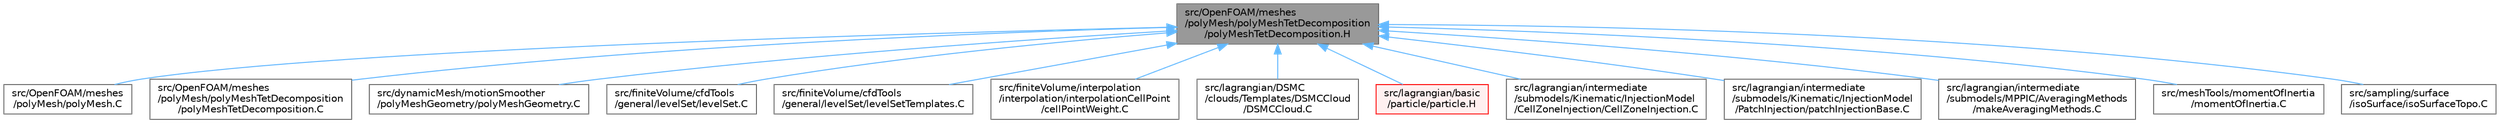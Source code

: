 digraph "src/OpenFOAM/meshes/polyMesh/polyMeshTetDecomposition/polyMeshTetDecomposition.H"
{
 // LATEX_PDF_SIZE
  bgcolor="transparent";
  edge [fontname=Helvetica,fontsize=10,labelfontname=Helvetica,labelfontsize=10];
  node [fontname=Helvetica,fontsize=10,shape=box,height=0.2,width=0.4];
  Node1 [id="Node000001",label="src/OpenFOAM/meshes\l/polyMesh/polyMeshTetDecomposition\l/polyMeshTetDecomposition.H",height=0.2,width=0.4,color="gray40", fillcolor="grey60", style="filled", fontcolor="black",tooltip=" "];
  Node1 -> Node2 [id="edge1_Node000001_Node000002",dir="back",color="steelblue1",style="solid",tooltip=" "];
  Node2 [id="Node000002",label="src/OpenFOAM/meshes\l/polyMesh/polyMesh.C",height=0.2,width=0.4,color="grey40", fillcolor="white", style="filled",URL="$polyMesh_8C.html",tooltip=" "];
  Node1 -> Node3 [id="edge2_Node000001_Node000003",dir="back",color="steelblue1",style="solid",tooltip=" "];
  Node3 [id="Node000003",label="src/OpenFOAM/meshes\l/polyMesh/polyMeshTetDecomposition\l/polyMeshTetDecomposition.C",height=0.2,width=0.4,color="grey40", fillcolor="white", style="filled",URL="$polyMeshTetDecomposition_8C.html",tooltip=" "];
  Node1 -> Node4 [id="edge3_Node000001_Node000004",dir="back",color="steelblue1",style="solid",tooltip=" "];
  Node4 [id="Node000004",label="src/dynamicMesh/motionSmoother\l/polyMeshGeometry/polyMeshGeometry.C",height=0.2,width=0.4,color="grey40", fillcolor="white", style="filled",URL="$polyMeshGeometry_8C.html",tooltip=" "];
  Node1 -> Node5 [id="edge4_Node000001_Node000005",dir="back",color="steelblue1",style="solid",tooltip=" "];
  Node5 [id="Node000005",label="src/finiteVolume/cfdTools\l/general/levelSet/levelSet.C",height=0.2,width=0.4,color="grey40", fillcolor="white", style="filled",URL="$levelSet_8C.html",tooltip=" "];
  Node1 -> Node6 [id="edge5_Node000001_Node000006",dir="back",color="steelblue1",style="solid",tooltip=" "];
  Node6 [id="Node000006",label="src/finiteVolume/cfdTools\l/general/levelSet/levelSetTemplates.C",height=0.2,width=0.4,color="grey40", fillcolor="white", style="filled",URL="$levelSetTemplates_8C.html",tooltip=" "];
  Node1 -> Node7 [id="edge6_Node000001_Node000007",dir="back",color="steelblue1",style="solid",tooltip=" "];
  Node7 [id="Node000007",label="src/finiteVolume/interpolation\l/interpolation/interpolationCellPoint\l/cellPointWeight.C",height=0.2,width=0.4,color="grey40", fillcolor="white", style="filled",URL="$cellPointWeight_8C.html",tooltip=" "];
  Node1 -> Node8 [id="edge7_Node000001_Node000008",dir="back",color="steelblue1",style="solid",tooltip=" "];
  Node8 [id="Node000008",label="src/lagrangian/DSMC\l/clouds/Templates/DSMCCloud\l/DSMCCloud.C",height=0.2,width=0.4,color="grey40", fillcolor="white", style="filled",URL="$DSMCCloud_8C.html",tooltip=" "];
  Node1 -> Node9 [id="edge8_Node000001_Node000009",dir="back",color="steelblue1",style="solid",tooltip=" "];
  Node9 [id="Node000009",label="src/lagrangian/basic\l/particle/particle.H",height=0.2,width=0.4,color="red", fillcolor="#FFF0F0", style="filled",URL="$particle_8H.html",tooltip=" "];
  Node1 -> Node177 [id="edge9_Node000001_Node000177",dir="back",color="steelblue1",style="solid",tooltip=" "];
  Node177 [id="Node000177",label="src/lagrangian/intermediate\l/submodels/Kinematic/InjectionModel\l/CellZoneInjection/CellZoneInjection.C",height=0.2,width=0.4,color="grey40", fillcolor="white", style="filled",URL="$CellZoneInjection_8C.html",tooltip=" "];
  Node1 -> Node178 [id="edge10_Node000001_Node000178",dir="back",color="steelblue1",style="solid",tooltip=" "];
  Node178 [id="Node000178",label="src/lagrangian/intermediate\l/submodels/Kinematic/InjectionModel\l/PatchInjection/patchInjectionBase.C",height=0.2,width=0.4,color="grey40", fillcolor="white", style="filled",URL="$patchInjectionBase_8C.html",tooltip=" "];
  Node1 -> Node179 [id="edge11_Node000001_Node000179",dir="back",color="steelblue1",style="solid",tooltip=" "];
  Node179 [id="Node000179",label="src/lagrangian/intermediate\l/submodels/MPPIC/AveragingMethods\l/makeAveragingMethods.C",height=0.2,width=0.4,color="grey40", fillcolor="white", style="filled",URL="$makeAveragingMethods_8C.html",tooltip=" "];
  Node1 -> Node180 [id="edge12_Node000001_Node000180",dir="back",color="steelblue1",style="solid",tooltip=" "];
  Node180 [id="Node000180",label="src/meshTools/momentOfInertia\l/momentOfInertia.C",height=0.2,width=0.4,color="grey40", fillcolor="white", style="filled",URL="$momentOfInertia_8C.html",tooltip=" "];
  Node1 -> Node181 [id="edge13_Node000001_Node000181",dir="back",color="steelblue1",style="solid",tooltip=" "];
  Node181 [id="Node000181",label="src/sampling/surface\l/isoSurface/isoSurfaceTopo.C",height=0.2,width=0.4,color="grey40", fillcolor="white", style="filled",URL="$isoSurfaceTopo_8C.html",tooltip=" "];
}
